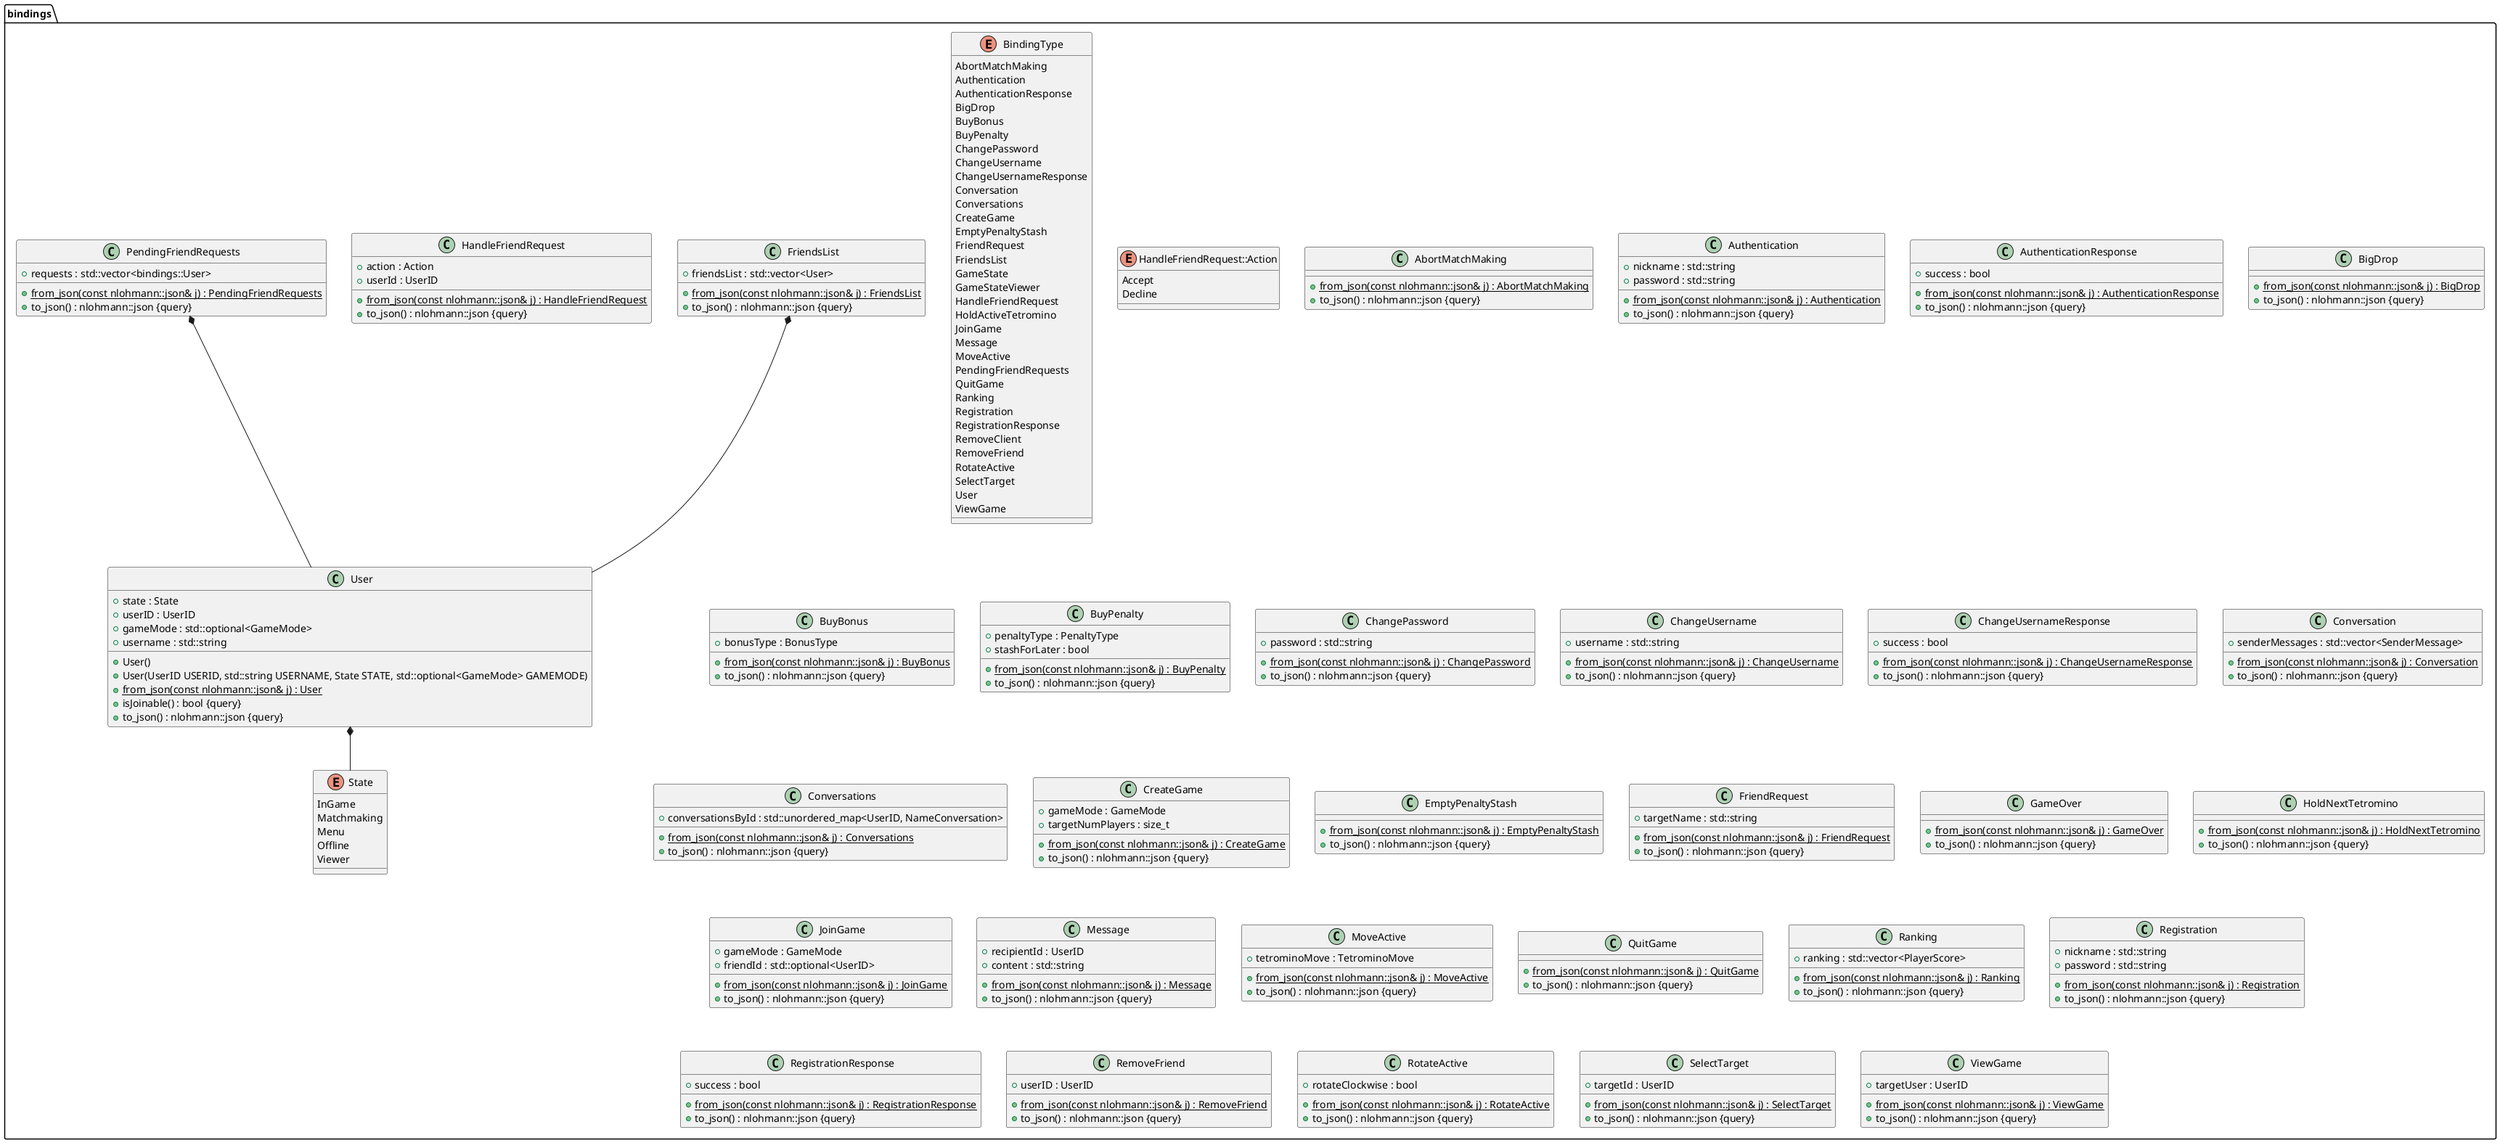 @startuml





/' Objects '/

namespace bindings {
	enum BindingType {
		AbortMatchMaking
		Authentication
		AuthenticationResponse
		BigDrop
		BuyBonus
		BuyPenalty
		ChangePassword
		ChangeUsername
		ChangeUsernameResponse
		Conversation
		Conversations
		CreateGame
		EmptyPenaltyStash
		FriendRequest
		FriendsList
		GameState
		GameStateViewer
		HandleFriendRequest
		HoldActiveTetromino
		JoinGame
		Message
		MoveActive
		PendingFriendRequests
		QuitGame
		Ranking
		Registration
		RegistrationResponse
		RemoveClient
		RemoveFriend
		RotateActive
		SelectTarget
		User
		ViewGame
	}

	enum HandleFriendRequest::Action {
		Accept
		Decline
	}

	enum State {
		InGame
		Matchmaking
		Menu
		Offline
		Viewer
	}

	class AbortMatchMaking {
		+{static} from_json(const nlohmann::json& j) : AbortMatchMaking
		+to_json() : nlohmann::json {query}
	}

	class Authentication {
		+{static} from_json(const nlohmann::json& j) : Authentication
		+to_json() : nlohmann::json {query}
		+nickname : std::string
		+password : std::string
	}

	class AuthenticationResponse {
		+{static} from_json(const nlohmann::json& j) : AuthenticationResponse
		+success : bool
		+to_json() : nlohmann::json {query}
	}

	class BigDrop {
		+{static} from_json(const nlohmann::json& j) : BigDrop
		+to_json() : nlohmann::json {query}
	}

	class BuyBonus {
		+bonusType : BonusType
		+{static} from_json(const nlohmann::json& j) : BuyBonus
		+to_json() : nlohmann::json {query}
	}

	class BuyPenalty {
		+{static} from_json(const nlohmann::json& j) : BuyPenalty
		+penaltyType : PenaltyType
		+stashForLater : bool
		+to_json() : nlohmann::json {query}
	}

	class ChangePassword {
		+{static} from_json(const nlohmann::json& j) : ChangePassword
		+to_json() : nlohmann::json {query}
		+password : std::string
	}

	class ChangeUsername {
		+{static} from_json(const nlohmann::json& j) : ChangeUsername
		+to_json() : nlohmann::json {query}
		+username : std::string
	}

	class ChangeUsernameResponse {
		+{static} from_json(const nlohmann::json& j) : ChangeUsernameResponse
		+success : bool
		+to_json() : nlohmann::json {query}
	}

	class Conversation {
		+{static} from_json(const nlohmann::json& j) : Conversation
		+to_json() : nlohmann::json {query}
		+senderMessages : std::vector<SenderMessage>
	}

	class Conversations {
		+{static} from_json(const nlohmann::json& j) : Conversations
		+to_json() : nlohmann::json {query}
		+conversationsById : std::unordered_map<UserID, NameConversation>
	}

	class CreateGame {
		+{static} from_json(const nlohmann::json& j) : CreateGame
		+gameMode : GameMode
		+to_json() : nlohmann::json {query}
		+targetNumPlayers : size_t
	}

	class EmptyPenaltyStash {
		+{static} from_json(const nlohmann::json& j) : EmptyPenaltyStash
		+to_json() : nlohmann::json {query}
	}

	class FriendRequest {
		+{static} from_json(const nlohmann::json& j) : FriendRequest
		+to_json() : nlohmann::json {query}
		+targetName : std::string
	}

	class FriendsList {
		+{static} from_json(const nlohmann::json& j) : FriendsList
		+to_json() : nlohmann::json {query}
		+friendsList : std::vector<User>
	}

	class GameOver {
		+{static} from_json(const nlohmann::json& j) : GameOver
		+to_json() : nlohmann::json {query}
	}

	class HandleFriendRequest {
		+action : Action
		+{static} from_json(const nlohmann::json& j) : HandleFriendRequest
		+userId : UserID
		+to_json() : nlohmann::json {query}
	}

	class HoldNextTetromino {
		+{static} from_json(const nlohmann::json& j) : HoldNextTetromino
		+to_json() : nlohmann::json {query}
	}

	class JoinGame {
		+gameMode : GameMode
		+{static} from_json(const nlohmann::json& j) : JoinGame
		+to_json() : nlohmann::json {query}
		+friendId : std::optional<UserID>
	}

	class Message {
		+{static} from_json(const nlohmann::json& j) : Message
		+recipientId : UserID
		+to_json() : nlohmann::json {query}
		+content : std::string
	}

	class MoveActive {
		+{static} from_json(const nlohmann::json& j) : MoveActive
		+tetrominoMove : TetrominoMove
		+to_json() : nlohmann::json {query}
	}

	class PendingFriendRequests {
		+{static} from_json(const nlohmann::json& j) : PendingFriendRequests
		+to_json() : nlohmann::json {query}
		+requests : std::vector<bindings::User>
	}

	class QuitGame {
		+{static} from_json(const nlohmann::json& j) : QuitGame
		+to_json() : nlohmann::json {query}
	}

	class Ranking {
		+{static} from_json(const nlohmann::json& j) : Ranking
		+to_json() : nlohmann::json {query}
		+ranking : std::vector<PlayerScore>
	}

	class Registration {
		+{static} from_json(const nlohmann::json& j) : Registration
		+to_json() : nlohmann::json {query}
		+nickname : std::string
		+password : std::string
	}

	class RegistrationResponse {
		+{static} from_json(const nlohmann::json& j) : RegistrationResponse
		+success : bool
		+to_json() : nlohmann::json {query}
	}

	class RemoveFriend {
		+{static} from_json(const nlohmann::json& j) : RemoveFriend
		+userID : UserID
		+to_json() : nlohmann::json {query}
	}

	class RotateActive {
		+{static} from_json(const nlohmann::json& j) : RotateActive
		+rotateClockwise : bool
		+to_json() : nlohmann::json {query}
	}

	class SelectTarget {
		+{static} from_json(const nlohmann::json& j) : SelectTarget
		+targetId : UserID
		+to_json() : nlohmann::json {query}
	}

	class User {
		+User()
		+User(UserID USERID, std::string USERNAME, State STATE, std::optional<GameMode> GAMEMODE)
		+state : State
		+{static} from_json(const nlohmann::json& j) : User
		+userID : UserID
		+isJoinable() : bool {query}
		+to_json() : nlohmann::json {query}
		+gameMode : std::optional<GameMode>
		+username : std::string
	}

	class ViewGame {
		+targetUser : UserID
		+{static} from_json(const nlohmann::json& j) : ViewGame
		+to_json() : nlohmann::json {query}
	}
}





/' Inheritance relationships '/




/' Aggregation relationships '/

bindings.FriendsList *-- bindings.User


bindings.PendingFriendRequests *-- bindings.User


bindings.User *-- bindings.State






/' Nested objects '/

bindings.HandleFriendRequest +-- bindings.HandleFriendRequest.Action




@enduml
